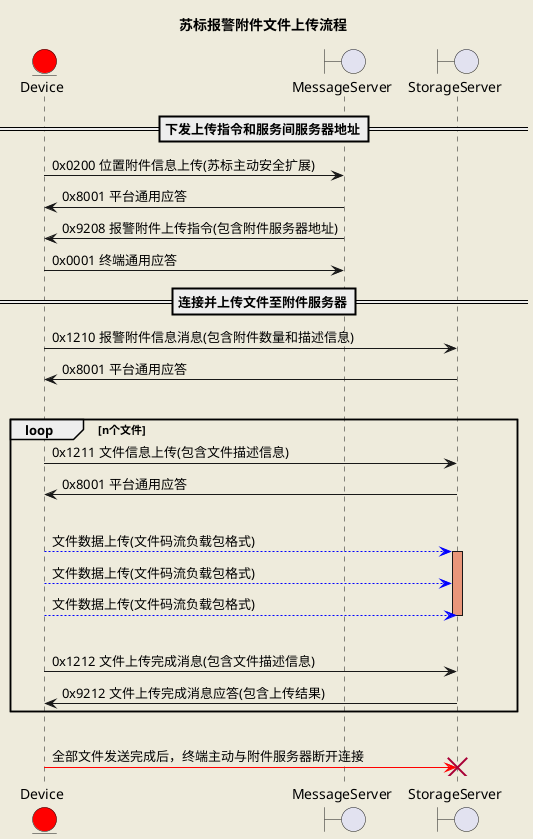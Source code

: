 @startuml
skinparam backgroundColor #EEEBDC
skinparam handwritten false

title 苏标报警附件文件上传流程

entity Device #red
boundary MessageServer
boundary StorageServer

==下发上传指令和服务间服务器地址==

Device -> MessageServer : 0x0200 位置附件信息上传(苏标主动安全扩展)
MessageServer -> Device : 0x8001 平台通用应答
MessageServer -> Device : 0x9208 报警附件上传指令(包含附件服务器地址)
Device -> MessageServer : 0x0001 终端通用应答

==连接并上传文件至附件服务器==

Device -> StorageServer : 0x1210 报警附件信息消息(包含附件数量和描述信息)
StorageServer -> Device : 0x8001 平台通用应答
|||
loop n个文件
    Device -> StorageServer : 0x1211 文件信息上传(包含文件描述信息)
    StorageServer -> Device : 0x8001 平台通用应答
    |||
    Device -[#0000FF]-> StorageServer : 文件数据上传(文件码流负载包格式)
    activate StorageServer #DarkSalmon
    Device -[#0000FF]-> StorageServer : 文件数据上传(文件码流负载包格式)
    Device -[#0000FF]-> StorageServer : 文件数据上传(文件码流负载包格式)
    deactivate StorageServer
    |||
    Device -> StorageServer : 0x1212 文件上传完成消息(包含文件描述信息)
    StorageServer -> Device : 0x9212 文件上传完成消息应答(包含上传结果)
end
|||
Device -[#red]> StorageServer !! : 全部文件发送完成后，终端主动与附件服务器断开连接

@enduml

